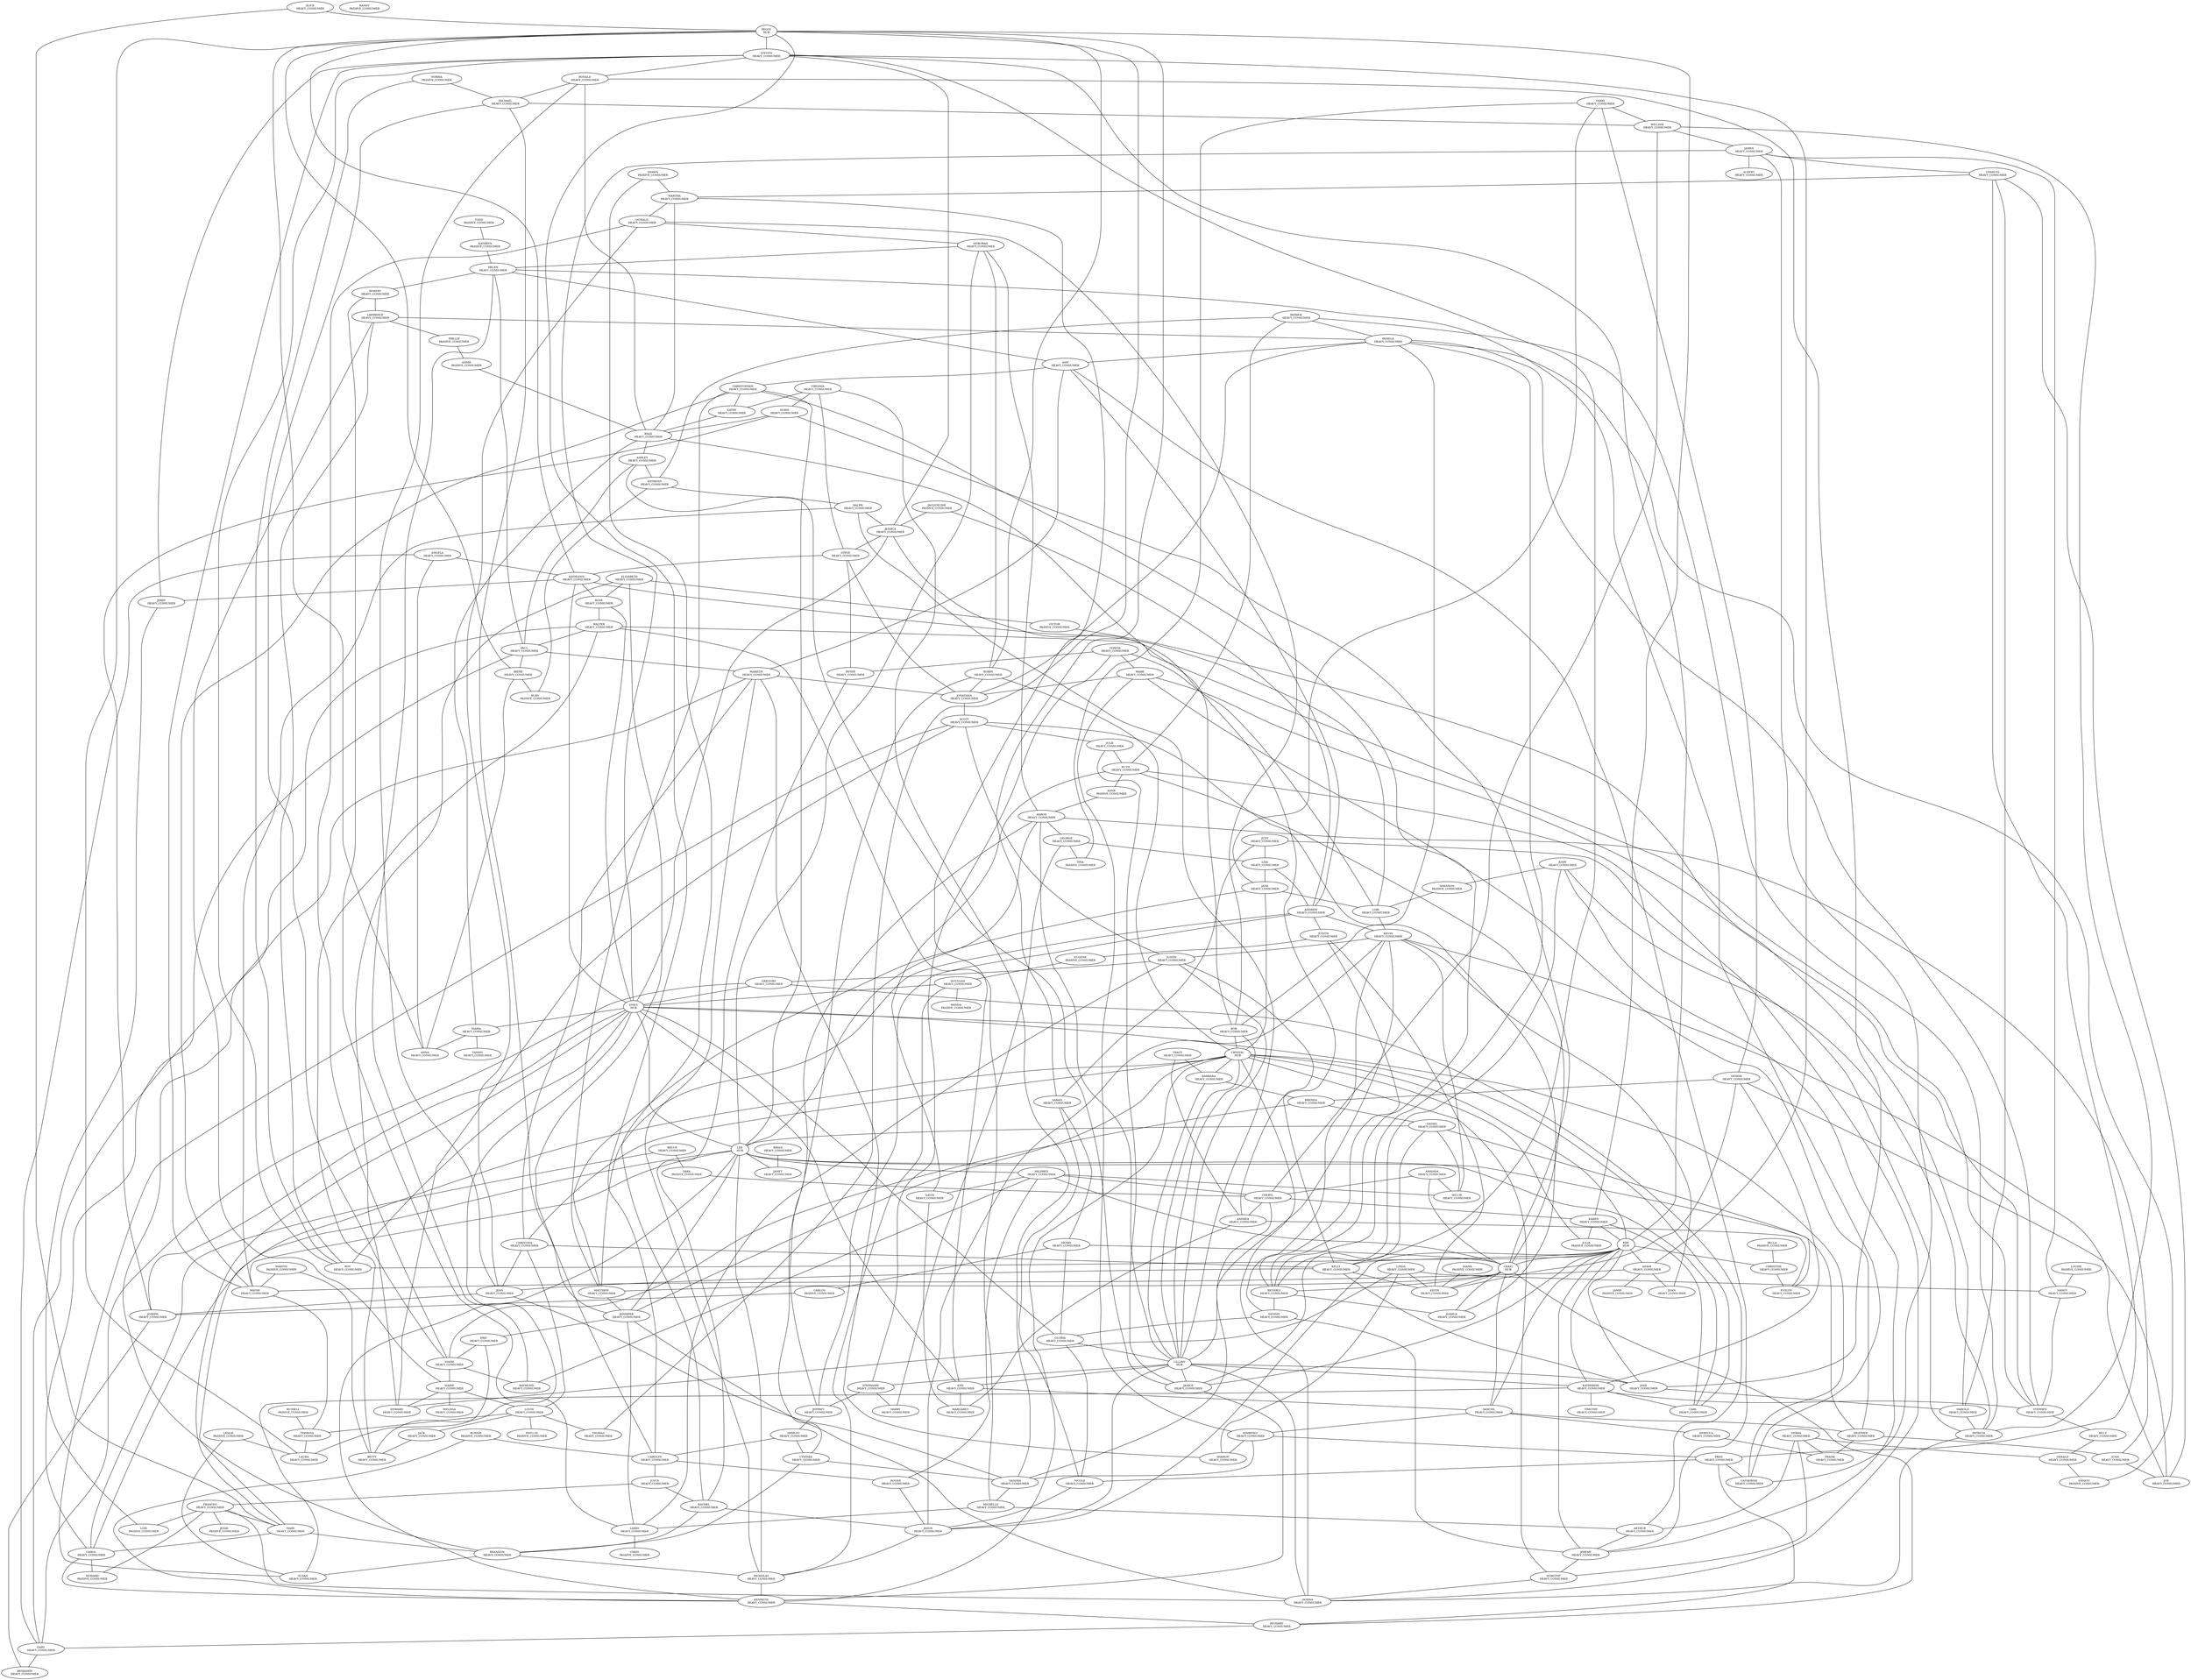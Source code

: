 // Template
graph {
	overlap=false splines=true
	"0xC7930474B9" [label="ALICE
HEAVY_CONSUMER" fontsize=8]
	"0xA902C9BDD2" [label="BOB
HEAVY_CONSUMER" fontsize=8]
	"0x6292CD200B" [label="CAROL
HEAVY_CONSUMER" fontsize=8]
	"0xCFA41E540F" [label="JAMES
HEAVY_CONSUMER" fontsize=8]
	"0x1A8C1D7D81" [label="JOHN
HEAVY_CONSUMER" fontsize=8]
	"0x9063F56FA1" [label="ROBERT
HEAVY_CONSUMER" fontsize=8]
	"0xF3F9A89301" [label="MICHAEL
HEAVY_CONSUMER" fontsize=8]
	"0x74C7F23AC7" [label="MARY
HEAVY_CONSUMER" fontsize=8]
	"0x3D883E36D5" [label="WILLIAM
HEAVY_CONSUMER" fontsize=8]
	"0xA9AEBF2BB8" [label="DAVID
HEAVY_CONSUMER" fontsize=8]
	"0x35575DD141" [label="RICHARD
HEAVY_CONSUMER" fontsize=8]
	"0x671EAA1DB5" [label="CHARLES
HEAVY_CONSUMER" fontsize=8]
	"0x0060B43F88" [label="JOSEPH
HEAVY_CONSUMER" fontsize=8]
	"0x68CD2988FC" [label="THOMAS
HEAVY_CONSUMER" fontsize=8]
	"0xEC9F58AF12" [label="PATRICIA
HEAVY_CONSUMER" fontsize=8]
	"0x05DD655A9F" [label="CHRISTOPHER
HEAVY_CONSUMER" fontsize=8]
	"0xCCE61790B4" [label="LINDA
HEAVY_CONSUMER" fontsize=8]
	"0xC9907FB605" [label="BARBARA
HEAVY_CONSUMER" fontsize=8]
	"0x9C4A4CCA83" [label="DANIEL
HEAVY_CONSUMER" fontsize=8]
	"0x33449723F9" [label="PAUL
HEAVY_CONSUMER" fontsize=8]
	"0x442FF5FA3A" [label="MARK
HEAVY_CONSUMER" fontsize=8]
	"0xC622FEFAD4" [label="ELIZABETH
HEAVY_CONSUMER" fontsize=8]
	"0xD15155676B" [label="DONALD
HEAVY_CONSUMER" fontsize=8]
	"0xAB1D2A7932" [label="JENNIFER
HEAVY_CONSUMER" fontsize=8]
	"0x7B09854DDA" [label="GEORGE
HEAVY_CONSUMER" fontsize=8]
	"0x8F277E6323" [label="MARIA
HEAVY_CONSUMER" fontsize=8]
	"0x0471DCD6EC" [label="KENNETH
HEAVY_CONSUMER" fontsize=8]
	"0x5E95ED406D" [label="SUSAN
HEAVY_CONSUMER" fontsize=8]
	"0x8629A4F813" [label="STEVEN
HEAVY_CONSUMER" fontsize=8]
	"0x3ABD9F749D" [label="EDWARD
HEAVY_CONSUMER" fontsize=8]
	"0xFA2BB1B799" [label="MARGARET
HEAVY_CONSUMER" fontsize=8]
	"0x30EC4A3E1D" [label="BRIAN
HEAVY_CONSUMER" fontsize=8]
	"0x3F11723308" [label="RONALD
HEAVY_CONSUMER" fontsize=8]
	"0x7551FAF861" [label="DOROTHY
HEAVY_CONSUMER" fontsize=8]
	"0xB34B23D397" [label="ANTHONY
HEAVY_CONSUMER" fontsize=8]
	"0x98905C7973" [label="LISA
HEAVY_CONSUMER" fontsize=8]
	"0x3656F35F3E" [label="KEVIN
HEAVY_CONSUMER" fontsize=8]
	"0x19E7F66542" [label="NANCY
HEAVY_CONSUMER" fontsize=8]
	"0x5A88F8D0EE" [label="KAREN
HEAVY_CONSUMER" fontsize=8]
	"0x3A09227107" [label="BETTY
HEAVY_CONSUMER" fontsize=8]
	"0xBCEFAC749E" [label="HELEN
HEAVY_CONSUMER" fontsize=8]
	"0x6BF570A07E" [label="JASON
HEAVY_CONSUMER" fontsize=8]
	"0xE7AC8E9663" [label="MATTHEW
HEAVY_CONSUMER" fontsize=8]
	"0x641CD4C7D7" [label="GARY
HEAVY_CONSUMER" fontsize=8]
	"0xA31606C987" [label="TIMOTHY
HEAVY_CONSUMER" fontsize=8]
	"0x55C2AE0FD8" [label="SANDRA
HEAVY_CONSUMER" fontsize=8]
	"0x5B1484B848" [label="JOSE
HEAVY_CONSUMER" fontsize=8]
	"0x999F418333" [label="LARRY
HEAVY_CONSUMER" fontsize=8]
	"0xBE7A88473E" [label="JEFFREY
HEAVY_CONSUMER" fontsize=8]
	"0x7D7A1A1CD0" [label="FRANK
HEAVY_CONSUMER" fontsize=8]
	"0xAD598C51C0" [label="DONNA
HEAVY_CONSUMER" fontsize=8]
	"0xE928B6A24E" [label="RUTH
HEAVY_CONSUMER" fontsize=8]
	"0x557BBA369F" [label="SCOTT
HEAVY_CONSUMER" fontsize=8]
	"0x60FDDC0697" [label="ERIC
HEAVY_CONSUMER" fontsize=8]
	"0xAE77361E44" [label="STEPHEN
HEAVY_CONSUMER" fontsize=8]
	"0x7747C0F9DC" [label="ANDREW
HEAVY_CONSUMER" fontsize=8]
	"0x85D1855FA8" [label="SHARON
HEAVY_CONSUMER" fontsize=8]
	"0xC8F0BA8AB4" [label="MICHELLE
HEAVY_CONSUMER" fontsize=8]
	"0x2CA5DCAD4E" [label="LAURA
HEAVY_CONSUMER" fontsize=8]
	"0x4B09DAC00E" [label="SARAH
HEAVY_CONSUMER" fontsize=8]
	"0x0C17709D61" [label="KIMBERLY
HEAVY_CONSUMER" fontsize=8]
	"0x646ED585AB" [label="DEBORAH
HEAVY_CONSUMER" fontsize=8]
	"0xF95EFADAC3" [label="JESSICA
HEAVY_CONSUMER" fontsize=8]
	"0x9C7334FA7A" [label="RAYMOND
HEAVY_CONSUMER" fontsize=8]
	"0xFEAB0A7C20" [label="SHIRLEY
HEAVY_CONSUMER" fontsize=8]
	"0xDB133A63E8" [label="CYNTHIA
HEAVY_CONSUMER" fontsize=8]
	"0xBAC1BFE8A0" [label="ANGELA
HEAVY_CONSUMER" fontsize=8]
	"0x7D1D1947F6" [label="MELISSA
HEAVY_CONSUMER" fontsize=8]
	"0xCB64B06512" [label="BRENDA
HEAVY_CONSUMER" fontsize=8]
	"0x2EFB25EC98" [label="AMY
HEAVY_CONSUMER" fontsize=8]
	"0x41E1F708A5" [label="JERRY
HEAVY_CONSUMER" fontsize=8]
	"0x60C517A92F" [label="GREGORY
HEAVY_CONSUMER" fontsize=8]
	"0x47E209A303" [label="ANNA
HEAVY_CONSUMER" fontsize=8]
	"0x5305D598A5" [label="JOSHUA
HEAVY_CONSUMER" fontsize=8]
	"0x5C8C2444DE" [label="VIRGINIA
HEAVY_CONSUMER" fontsize=8]
	"0x451828B037" [label="REBECCA
HEAVY_CONSUMER" fontsize=8]
	"0x6D0099BC0A" [label="KATHLEEN
HEAVY_CONSUMER" fontsize=8]
	"0xBC4903D9B4" [label="DENNIS
HEAVY_CONSUMER" fontsize=8]
	"0x4D8F4A66EC" [label="PAMELA
HEAVY_CONSUMER" fontsize=8]
	"0x38BEDF1722" [label="MARTHA
HEAVY_CONSUMER" fontsize=8]
	"0xDF9476BEDD" [label="DEBRA
HEAVY_CONSUMER" fontsize=8]
	"0x576122851F" [label="AMANDA
HEAVY_CONSUMER" fontsize=8]
	"0xF40B46433F" [label="WALTER
HEAVY_CONSUMER" fontsize=8]
	"0x5DE542B173" [label="STEPHANIE
HEAVY_CONSUMER" fontsize=8]
	"0xC7B9E802F2" [label="WILLIE
HEAVY_CONSUMER" fontsize=8]
	"0x26A831BCF6" [label="PATRICK
HEAVY_CONSUMER" fontsize=8]
	"0x227EB8D182" [label="TERRY
HEAVY_CONSUMER" fontsize=8]
	"0x8839BBE6D5" [label="CAROLYN
HEAVY_CONSUMER" fontsize=8]
	"0xDAA0352F6B" [label="PETER
HEAVY_CONSUMER" fontsize=8]
	"0x2483146D8C" [label="CHRISTINE
HEAVY_CONSUMER" fontsize=8]
	"0x7E278833B1" [label="MARIE
HEAVY_CONSUMER" fontsize=8]
	"0x68A3E94766" [label="JANET
HEAVY_CONSUMER" fontsize=8]
	"0xCDFD4E7A37" [label="FRANCES
HEAVY_CONSUMER" fontsize=8]
	"0xEA698B4A3E" [label="CATHERINE
HEAVY_CONSUMER" fontsize=8]
	"0xDF59995F1D" [label="HAROLD
HEAVY_CONSUMER" fontsize=8]
	"0xC9D52D7D67" [label="HENRY
HEAVY_CONSUMER" fontsize=8]
	"0x1C25611FFE" [label="DOUGLAS
HEAVY_CONSUMER" fontsize=8]
	"0x7D569FC53E" [label="JOYCE
HEAVY_CONSUMER" fontsize=8]
	"0x7DBA1B2F9B" [label="ANN
HEAVY_CONSUMER" fontsize=8]
	"0x73EBBCC02D" [label="DIANE
HEAVY_CONSUMER" fontsize=8]
	"0xA6F36DFD56" [label="JEAN
HEAVY_CONSUMER" fontsize=8]
	"0x1AAD7CF045" [label="JULIE
HEAVY_CONSUMER" fontsize=8]
	"0x877E28F50F" [label="CARL
HEAVY_CONSUMER" fontsize=8]
	"0x639DA39EB9" [label="KELLY
HEAVY_CONSUMER" fontsize=8]
	"0x2EB59BB322" [label="HEATHER
HEAVY_CONSUMER" fontsize=8]
	"0x9840F9ADC7" [label="ARTHUR
HEAVY_CONSUMER" fontsize=8]
	"0x97AC7320D3" [label="TERESA
HEAVY_CONSUMER" fontsize=8]
	"0xBBD70304E7" [label="GLORIA
HEAVY_CONSUMER" fontsize=8]
	"0x95F10356B9" [label="DORIS
HEAVY_CONSUMER" fontsize=8]
	"0x24055D43D4" [label="RYAN
HEAVY_CONSUMER" fontsize=8]
	"0xD74A7B21E0" [label="JOE
HEAVY_CONSUMER" fontsize=8]
	"0x8BBBA0919F" [label="ROGER
HEAVY_CONSUMER" fontsize=8]
	"0x57201C03CA" [label="EVELYN
HEAVY_CONSUMER" fontsize=8]
	"0x501E75F52D" [label="JUAN
HEAVY_CONSUMER" fontsize=8]
	"0xA3853BA8FD" [label="ASHLEY
HEAVY_CONSUMER" fontsize=8]
	"0xB2D64B746B" [label="JACK
HEAVY_CONSUMER" fontsize=8]
	"0x0BF524ABEE" [label="CHERYL
HEAVY_CONSUMER" fontsize=8]
	"0xB27C6F431F" [label="ALBERT
HEAVY_CONSUMER" fontsize=8]
	"0xD965E50AD3" [label="JOAN
HEAVY_CONSUMER" fontsize=8]
	"0x5460F63F86" [label="MILDRED
HEAVY_CONSUMER" fontsize=8]
	"0xBA503A954C" [label="KATHERINE
HEAVY_CONSUMER" fontsize=8]
	"0x305EAE7C93" [label="JUSTIN
HEAVY_CONSUMER" fontsize=8]
	"0x9E7F1F1CFF" [label="JONATHAN
HEAVY_CONSUMER" fontsize=8]
	"0x850E2AB511" [label="GERALD
HEAVY_CONSUMER" fontsize=8]
	"0xF1E97BBD0F" [label="KEITH
HEAVY_CONSUMER" fontsize=8]
	"0xE4A905A449" [label="SAMUEL
HEAVY_CONSUMER" fontsize=8]
	"0x374CCBA7B7" [label="JUDITH
HEAVY_CONSUMER" fontsize=8]
	"0xFD0AB53455" [label="ROSE
HEAVY_CONSUMER" fontsize=8]
	"0x747CF799EC" [label="JANICE
HEAVY_CONSUMER" fontsize=8]
	"0x9941F0C54F" [label="LAWRENCE
HEAVY_CONSUMER" fontsize=8]
	"0x16E864B44E" [label="RALPH
HEAVY_CONSUMER" fontsize=8]
	"0xA4BEE84029" [label="NICOLE
HEAVY_CONSUMER" fontsize=8]
	"0x61179B0A4F" [label="JUDY
HEAVY_CONSUMER" fontsize=8]
	"0xC92037535B" [label="NICHOLAS
HEAVY_CONSUMER" fontsize=8]
	"0xE950546ACF" [label="CHRISTINA
HEAVY_CONSUMER" fontsize=8]
	"0x17FC52B92A" [label="ROY
HEAVY_CONSUMER" fontsize=8]
	"0xF6A4798414" [label="KATHY
HEAVY_CONSUMER" fontsize=8]
	"0x8F6DC6F590" [label="THERESA
HEAVY_CONSUMER" fontsize=8]
	"0x6149D819E1" [label="BENJAMIN
HEAVY_CONSUMER" fontsize=8]
	"0xBFFD2495F6" [label="BEVERLY
HEAVY_CONSUMER" fontsize=8]
	"0x614D08C491" [label="DENISE
HEAVY_CONSUMER" fontsize=8]
	"0x4BF582DC00" [label="BRUCE
HEAVY_CONSUMER" fontsize=8]
	"0x900D31672E" [label="BRANDON
HEAVY_CONSUMER" fontsize=8]
	"0x282E98A5FF" [label="ADAM
HEAVY_CONSUMER" fontsize=8]
	"0x7AAB2615C6" [label="TAMMY
HEAVY_CONSUMER" fontsize=8]
	"0xB3FF148EF8" [label="IRENE
HEAVY_CONSUMER" fontsize=8]
	"0x23F8DB457C" [label="FRED
HEAVY_CONSUMER" fontsize=8]
	"0x9F1935EB05" [label="BILLY
HEAVY_CONSUMER" fontsize=8]
	"0xED4AC67AF3" [label="HARRY
HEAVY_CONSUMER" fontsize=8]
	"0x18878CAD2D" [label="JANE
HEAVY_CONSUMER" fontsize=8]
	"0xB9E10633D7" [label="WAYNE
HEAVY_CONSUMER" fontsize=8]
	"0x0E2D040337" [label="LOUIS
HEAVY_CONSUMER" fontsize=8]
	"0x9F94A1C83F" [label="LORI
HEAVY_CONSUMER" fontsize=8]
	"0x240000D71A" [label="STEVE
HEAVY_CONSUMER" fontsize=8]
	"0xB523D7AFD1" [label="TRACY
HEAVY_CONSUMER" fontsize=8]
	"0xCA54DB58AE" [label="JEREMY
HEAVY_CONSUMER" fontsize=8]
	"0x1FCA8A79E7" [label="RACHEL
HEAVY_CONSUMER" fontsize=8]
	"0xD57A468635" [label="ANDREA
HEAVY_CONSUMER" fontsize=8]
	"0xA4350AB363" [label="AARON
HEAVY_CONSUMER" fontsize=8]
	"0x54128CC20A" [label="MARILYN
HEAVY_CONSUMER" fontsize=8]
	"0x980FE769DE" [label="ROBIN
HEAVY_CONSUMER" fontsize=8]
	"0x1698C1356B" [label="RANDY
PASSIVE_CONSUMER" fontsize=8]
	"0x02059A46BB" [label="LESLIE
PASSIVE_CONSUMER" fontsize=8]
	"0xB0EDDC4671" [label="KATHRYN
PASSIVE_CONSUMER" fontsize=8]
	"0xD74CA899B4" [label="EUGENE
PASSIVE_CONSUMER" fontsize=8]
	"0x8766FFFDA5" [label="HOWARD
PASSIVE_CONSUMER" fontsize=8]
	"0x6BB4686A7F" [label="CARLOS
PASSIVE_CONSUMER" fontsize=8]
	"0xC929B6F791" [label="SARA
PASSIVE_CONSUMER" fontsize=8]
	"0xF035AF8D75" [label="LOUISE
PASSIVE_CONSUMER" fontsize=8]
	"0xBE4DDE6147" [label="JACQUELINE
PASSIVE_CONSUMER" fontsize=8]
	"0x6B9D9B18D2" [label="ANNE
PASSIVE_CONSUMER" fontsize=8]
	"0xB5E203E222" [label="WANDA
PASSIVE_CONSUMER" fontsize=8]
	"0xFFDF579A78" [label="RUSSELL
PASSIVE_CONSUMER" fontsize=8]
	"0xBB1882D6F4" [label="SHAWN
PASSIVE_CONSUMER" fontsize=8]
	"0xA017540C7A" [label="VICTOR
PASSIVE_CONSUMER" fontsize=8]
	"0x0908B4DDFF" [label="JULIA
PASSIVE_CONSUMER" fontsize=8]
	"0x1AC06D640B" [label="BONNIE
PASSIVE_CONSUMER" fontsize=8]
	"0x7CD1AB305C" [label="RUBY
PASSIVE_CONSUMER" fontsize=8]
	"0x33CE376D52" [label="CHRIS
PASSIVE_CONSUMER" fontsize=8]
	"0x2D8AF379F9" [label="TINA
PASSIVE_CONSUMER" fontsize=8]
	"0x2F1FFD925B" [label="LOIS
PASSIVE_CONSUMER" fontsize=8]
	"0xC2B8EBC380" [label="PHYLLIS
PASSIVE_CONSUMER" fontsize=8]
	"0x6885FB239E" [label="JAMIE
PASSIVE_CONSUMER" fontsize=8]
	"0xE1D2100A97" [label="NORMA
PASSIVE_CONSUMER" fontsize=8]
	"0x22EDED9C37" [label="MARTIN
PASSIVE_CONSUMER" fontsize=8]
	"0x247632172E" [label="PAULA
PASSIVE_CONSUMER" fontsize=8]
	"0x6F5D67C865" [label="JESSE
PASSIVE_CONSUMER" fontsize=8]
	"0xF7CC6695D5" [label="DIANA
PASSIVE_CONSUMER" fontsize=8]
	"0x8F7B820A99" [label="ANNIE
PASSIVE_CONSUMER" fontsize=8]
	"0x924FCEB472" [label="SHANNON
PASSIVE_CONSUMER" fontsize=8]
	"0x613F456BD7" [label="ERNEST
PASSIVE_CONSUMER" fontsize=8]
	"0x32607592A9" [label="TODD
PASSIVE_CONSUMER" fontsize=8]
	"0x54C0253D25" [label="PHILLIP
PASSIVE_CONSUMER" fontsize=8]
	"0xB02F672E86" [label="LEE
HUB" fontsize=8]
	"0xC239C629B8" [label="LILLIAN
HUB" fontsize=8]
	"0x16EFAB99CC" [label="PEGGY
HUB" fontsize=8]
	"0x3975666AAB" [label="EMILY
HUB" fontsize=8]
	"0x0166463138" [label="CRYSTAL
HUB" fontsize=8]
	"0x6711EAB875" [label="KIM
HUB" fontsize=8]
	"0xC06AFEEB25" [label="CRAIG
HUB" fontsize=8]
	"0xFFDF579A78" -- "0x8F6DC6F590"
	"0x999F418333" -- "0x33CE376D52"
	"0x97AC7320D3" -- "0x5DE542B173"
	"0x4BF582DC00" -- "0xC929B6F791"
	"0xB3FF148EF8" -- "0x47E209A303"
	"0xA3853BA8FD" -- "0x747CF799EC"
	"0xA902C9BDD2" -- "0xD15155676B"
	"0x18878CAD2D" -- "0x9F94A1C83F"
	"0xC622FEFAD4" -- "0xA017540C7A"
	"0x3F11723308" -- "0x5B1484B848"
	"0x38BEDF1722" -- "0xD15155676B"
	"0x73EBBCC02D" -- "0xD15155676B"
	"0x240000D71A" -- "0x6D0099BC0A"
	"0x0060B43F88" -- "0x6149D819E1"
	"0x5DE542B173" -- "0xBE7A88473E"
	"0x7747C0F9DC" -- "0x3656F35F3E"
	"0x97AC7320D3" -- "0x9F94A1C83F"
	"0xBAC1BFE8A0" -- "0x47E209A303"
	"0x5A88F8D0EE" -- "0x16EFAB99CC"
	"0x1FCA8A79E7" -- "0x900D31672E"
	"0xCA54DB58AE" -- "0x2EFB25EC98"
	"0xE7AC8E9663" -- "0x05DD655A9F"
	"0xE950546ACF" -- "0xA6F36DFD56"
	"0x6D0099BC0A" -- "0x41E1F708A5"
	"0xD57A468635" -- "0xFA2BB1B799"
	"0x0E2D040337" -- "0xC2B8EBC380"
	"0x4D8F4A66EC" -- "0x2EFB25EC98"
	"0xCDFD4E7A37" -- "0x2F1FFD925B"
	"0xBE7A88473E" -- "0xFEAB0A7C20"
	"0xF3F9A89301" -- "0x3D883E36D5"
	"0x7DBA1B2F9B" -- "0xFA2BB1B799"
	"0x641CD4C7D7" -- "0x6149D819E1"
	"0xA902C9BDD2" -- "0x24055D43D4"
	"0x26A831BCF6" -- "0xB34B23D397"
	"0x73EBBCC02D" -- "0xF3F9A89301"
	"0xCDFD4E7A37" -- "0x74C7F23AC7"
	"0xB3FF148EF8" -- "0x7CD1AB305C"
	"0xBFFD2495F6" -- "0x5305D598A5"
	"0xC06AFEEB25" -- "0x35575DD141"
	"0xD74CA899B4" -- "0x1C25611FFE"
	"0xC8F0BA8AB4" -- "0x9840F9ADC7"
	"0x0C17709D61" -- "0x23F8DB457C"
	"0x1A8C1D7D81" -- "0xCA54DB58AE"
	"0x5A88F8D0EE" -- "0x0908B4DDFF"
	"0x18878CAD2D" -- "0x0166463138"
	"0xCFA41E540F" -- "0xB27C6F431F"
	"0xA902C9BDD2" -- "0x4D8F4A66EC"
	"0xA9AEBF2BB8" -- "0xFA2BB1B799"
	"0x68CD2988FC" -- "0x16EFAB99CC"
	"0xCDFD4E7A37" -- "0xAD598C51C0"
	"0x3D883E36D5" -- "0xCFA41E540F"
	"0xED4AC67AF3" -- "0x7B09854DDA"
	"0xB02F672E86" -- "0x68A3E94766"
	"0x9063F56FA1" -- "0x999F418333"
	"0x22EDED9C37" -- "0xB9E10633D7"
	"0x4B09DAC00E" -- "0xC9D52D7D67"
	"0xCCE61790B4" -- "0x3ABD9F749D"
	"0xCFA41E540F" -- "0x671EAA1DB5"
	"0x9941F0C54F" -- "0x54C0253D25"
	"0x74C7F23AC7" -- "0x900D31672E"
	"0xC7930474B9" -- "0x16EFAB99CC"
	"0x2483146D8C" -- "0x57201C03CA"
	"0x16E864B44E" -- "0xF95EFADAC3"
	"0xC9D52D7D67" -- "0x6BB4686A7F"
	"0x4BF582DC00" -- "0x6292CD200B"
	"0xD15155676B" -- "0x646ED585AB"
	"0xF40B46433F" -- "0xAE77361E44"
	"0x55C2AE0FD8" -- "0xC8F0BA8AB4"
	"0x16EFAB99CC" -- "0xB3FF148EF8"
	"0x900D31672E" -- "0x5E95ED406D"
	"0x61179B0A4F" -- "0x4B09DAC00E"
	"0x26A831BCF6" -- "0xEC9F58AF12"
	"0xBA503A954C" -- "0x877E28F50F"
	"0x7E278833B1" -- "0x9941F0C54F"
	"0xF40B46433F" -- "0x900D31672E"
	"0xAB1D2A7932" -- "0x60FDDC0697"
	"0x61179B0A4F" -- "0x98905C7973"
	"0x557BBA369F" -- "0x5E95ED406D"
	"0x0E2D040337" -- "0xB2D64B746B"
	"0xE1D2100A97" -- "0x17FC52B92A"
	"0x0E2D040337" -- "0x68CD2988FC"
	"0xCDFD4E7A37" -- "0x6F5D67C865"
	"0x374CCBA7B7" -- "0xF1E97BBD0F"
	"0x74C7F23AC7" -- "0xC7930474B9"
	"0x8F277E6323" -- "0x7AAB2615C6"
	"0x22EDED9C37" -- "0x3A09227107"
	"0xC622FEFAD4" -- "0x8839BBE6D5"
	"0x60FDDC0697" -- "0x2CA5DCAD4E"
	"0xCDFD4E7A37" -- "0x8766FFFDA5"
	"0xDF9476BEDD" -- "0x850E2AB511"
	"0xF035AF8D75" -- "0x19E7F66542"
	"0xBA503A954C" -- "0x5E95ED406D"
	"0x5C8C2444DE" -- "0x55C2AE0FD8"
	"0xE1D2100A97" -- "0xF3F9A89301"
	"0x7B09854DDA" -- "0x98905C7973"
	"0xC622FEFAD4" -- "0x3ABD9F749D"
	"0xC8F0BA8AB4" -- "0x999F418333"
	"0x1C25611FFE" -- "0xB5E203E222"
	"0x576122851F" -- "0xC7B9E802F2"
	"0x98905C7973" -- "0x7747C0F9DC"
	"0x74C7F23AC7" -- "0x6292CD200B"
	"0x227EB8D182" -- "0x2D8AF379F9"
	"0x38BEDF1722" -- "0x24055D43D4"
	"0x924FCEB472" -- "0x9F94A1C83F"
	"0xDB133A63E8" -- "0x900D31672E"
	"0x98905C7973" -- "0x18878CAD2D"
	"0x6BF570A07E" -- "0xC92037535B"
	"0x30EC4A3E1D" -- "0x68A3E94766"
	"0x557BBA369F" -- "0x3ABD9F749D"
	"0x641CD4C7D7" -- "0x54128CC20A"
	"0x9E7F1F1CFF" -- "0x240000D71A"
	"0x7CD1AB305C" -- "0xB34B23D397"
	"0x73EBBCC02D" -- "0x9C7334FA7A"
	"0xC9907FB605" -- "0xCB64B06512"
	"0x671EAA1DB5" -- "0x38BEDF1722"
	"0x671EAA1DB5" -- "0xD74A7B21E0"
	"0xC8F0BA8AB4" -- "0xF40B46433F"
	"0xA017540C7A" -- "0xDF59995F1D"
	"0x9941F0C54F" -- "0x4D8F4A66EC"
	"0x55C2AE0FD8" -- "0x0BF524ABEE"
	"0x26A831BCF6" -- "0xE928B6A24E"
	"0x02059A46BB" -- "0x2CA5DCAD4E"
	"0x3656F35F3E" -- "0xD965E50AD3"
	"0x1FCA8A79E7" -- "0x6BF570A07E"
	"0xF3F9A89301" -- "0xAB1D2A7932"
	"0x60C517A92F" -- "0x3975666AAB"
	"0x6D0099BC0A" -- "0x9F94A1C83F"
	"0xC92037535B" -- "0x54128CC20A"
	"0x02059A46BB" -- "0x5E95ED406D"
	"0x5A88F8D0EE" -- "0x6711EAB875"
	"0xC622FEFAD4" -- "0xFD0AB53455"
	"0x4B09DAC00E" -- "0xA4BEE84029"
	"0x1C25611FFE" -- "0x3975666AAB"
	"0xCB64B06512" -- "0x9C4A4CCA83"
	"0x8629A4F813" -- "0x3F11723308"
	"0x7747C0F9DC" -- "0x374CCBA7B7"
	"0x32607592A9" -- "0xB0EDDC4671"
	"0xF7CC6695D5" -- "0xF1E97BBD0F"
	"0x5A88F8D0EE" -- "0x877E28F50F"
	"0xBCEFAC749E" -- "0x9063F56FA1"
	"0x7B09854DDA" -- "0x2D8AF379F9"
	"0x0E2D040337" -- "0x8F6DC6F590"
	"0xE950546ACF" -- "0x0E2D040337"
	"0xA6F36DFD56" -- "0x55C2AE0FD8"
	"0x305EAE7C93" -- "0x999F418333"
	"0x613F456BD7" -- "0x4D8F4A66EC"
	"0x8F277E6323" -- "0x47E209A303"
	"0x8F7B820A99" -- "0x24055D43D4"
	"0xEC9F58AF12" -- "0x3D883E36D5"
	"0x1AC06D640B" -- "0x8839BBE6D5"
	"0xEC9F58AF12" -- "0xAD598C51C0"
	"0x0BF524ABEE" -- "0x3D883E36D5"
	"0x9063F56FA1" -- "0x9941F0C54F"
	"0x95F10356B9" -- "0x0060B43F88"
	"0x74C7F23AC7" -- "0x0166463138"
	"0xBB1882D6F4" -- "0x1FCA8A79E7"
	"0x1AC06D640B" -- "0x0471DCD6EC"
	"0xAB1D2A7932" -- "0x999F418333"
	"0x35575DD141" -- "0x641CD4C7D7"
	"0x24055D43D4" -- "0x8F277E6323"
	"0xDF9476BEDD" -- "0x7551FAF861"
	"0xCA54DB58AE" -- "0x7551FAF861"
	"0x6292CD200B" -- "0x33449723F9"
	"0x0C17709D61" -- "0x55C2AE0FD8"
	"0xA4350AB363" -- "0x646ED585AB"
	"0xBFFD2495F6" -- "0x05DD655A9F"
	"0x57201C03CA" -- "0x9C4A4CCA83"
	"0x3975666AAB" -- "0x8F277E6323"
	"0x8F6DC6F590" -- "0x2CA5DCAD4E"
	"0x641CD4C7D7" -- "0x60C517A92F"
	"0x747CF799EC" -- "0x9C4A4CCA83"
	"0x54C0253D25" -- "0x8F7B820A99"
	"0x374CCBA7B7" -- "0xD74CA899B4"
	"0x0C17709D61" -- "0x85D1855FA8"
	"0xC9D52D7D67" -- "0xBBD70304E7"
	"0x9840F9ADC7" -- "0x60C517A92F"
	"0xC929B6F791" -- "0x0BF524ABEE"
	"0x247632172E" -- "0x2483146D8C"
	"0xBAC1BFE8A0" -- "0x641CD4C7D7"
	"0x282E98A5FF" -- "0xD965E50AD3"
	"0xB02F672E86" -- "0x05DD655A9F"
	"0xA6F36DFD56" -- "0x0060B43F88"
	"0x0166463138" -- "0x0908B4DDFF"
	"0xF6A4798414" -- "0x24055D43D4"
	"0x900D31672E" -- "0xC92037535B"
	"0x54128CC20A" -- "0x9E7F1F1CFF"
	"0x9C4A4CCA83" -- "0xC7B9E802F2"
	"0xDF59995F1D" -- "0xEC9F58AF12"
	"0xC7B9E802F2" -- "0x3656F35F3E"
	"0xBBD70304E7" -- "0xA4BEE84029"
	"0x0BF524ABEE" -- "0xD57A468635"
	"0x240000D71A" -- "0xDAA0352F6B"
	"0x24055D43D4" -- "0x3F11723308"
	"0xBE7A88473E" -- "0x7747C0F9DC"
	"0x639DA39EB9" -- "0x5B1484B848"
	"0x1AAD7CF045" -- "0x747CF799EC"
	"0x2EFB25EC98" -- "0x54128CC20A"
	"0x60FDDC0697" -- "0x73EBBCC02D"
	"0xAB1D2A7932" -- "0xB02F672E86"
	"0x6B9D9B18D2" -- "0xA4350AB363"
	"0xB02F672E86" -- "0xA4350AB363"
	"0x557BBA369F" -- "0x5305D598A5"
	"0xB02F672E86" -- "0x0471DCD6EC"
	"0x7DBA1B2F9B" -- "0x38BEDF1722"
	"0x8629A4F813" -- "0x41E1F708A5"
	"0xC239C629B8" -- "0x0166463138"
	"0x18878CAD2D" -- "0xE7AC8E9663"
	"0x3F11723308" -- "0xF3F9A89301"
	"0x614D08C491" -- "0xCB64B06512"
	"0x282E98A5FF" -- "0x6885FB239E"
	"0x639DA39EB9" -- "0xF1E97BBD0F"
	"0x2EB59BB322" -- "0x7D7A1A1CD0"
	"0x7DBA1B2F9B" -- "0xE4A905A449"
	"0x7E278833B1" -- "0x3ABD9F749D"
	"0xE928B6A24E" -- "0x6B9D9B18D2"
	"0xCFA41E540F" -- "0x19E7F66542"
	"0xD57A468635" -- "0xF95EFADAC3"
	"0x305EAE7C93" -- "0x557BBA369F"
	"0x54128CC20A" -- "0xE950546ACF"
	"0xFEAB0A7C20" -- "0xDB133A63E8"
	"0x1C25611FFE" -- "0xC92037535B"
	"0xC92037535B" -- "0x0471DCD6EC"
	"0xE7AC8E9663" -- "0xAB1D2A7932"
	"0xB9E10633D7" -- "0xB02F672E86"
	"0x9F1935EB05" -- "0x850E2AB511"
	"0x6292CD200B" -- "0x0471DCD6EC"
	"0x7E278833B1" -- "0x0E2D040337"
	"0x0BF524ABEE" -- "0x5A88F8D0EE"
	"0xD57A468635" -- "0x57201C03CA"
	"0xB9E10633D7" -- "0x8F6DC6F590"
	"0x6711EAB875" -- "0x2483146D8C"
	"0x1AAD7CF045" -- "0xE928B6A24E"
	"0x6711EAB875" -- "0x282E98A5FF"
	"0x6292CD200B" -- "0x8766FFFDA5"
	"0x451828B037" -- "0x7D7A1A1CD0"
	"0xBA503A954C" -- "0xA31606C987"
	"0x6BB4686A7F" -- "0x0060B43F88"
	"0x73EBBCC02D" -- "0x7E278833B1"
	"0x1A8C1D7D81" -- "0xEC9F58AF12"
	"0xAB1D2A7932" -- "0x0166463138"
	"0x19E7F66542" -- "0xAE77361E44"
	"0x1A8C1D7D81" -- "0x924FCEB472"
	"0x1A8C1D7D81" -- "0xBFFD2495F6"
	"0xE928B6A24E" -- "0xA9AEBF2BB8"
	"0x95F10356B9" -- "0x24055D43D4"
	"0x7E278833B1" -- "0x7D1D1947F6"
	"0x850E2AB511" -- "0x613F456BD7"
	"0x227EB8D182" -- "0x18878CAD2D"
	"0xDF59995F1D" -- "0x671EAA1DB5"
	"0x17FC52B92A" -- "0x9941F0C54F"
	"0x671EAA1DB5" -- "0x23F8DB457C"
	"0x3975666AAB" -- "0x74C7F23AC7"
	"0xF95EFADAC3" -- "0x240000D71A"
	"0x282E98A5FF" -- "0x8629A4F813"
	"0x16EFAB99CC" -- "0x4B09DAC00E"
	"0xB523D7AFD1" -- "0xD57A468635"
	"0x05DD655A9F" -- "0xF6A4798414"
	"0x5460F63F86" -- "0xA9AEBF2BB8"
	"0xBAC1BFE8A0" -- "0x6D0099BC0A"
	"0x3975666AAB" -- "0xA902C9BDD2"
	"0xBC4903D9B4" -- "0x3656F35F3E"
	"0xDB133A63E8" -- "0x55C2AE0FD8"
	"0xBCEFAC749E" -- "0x2EFB25EC98"
	"0xFD0AB53455" -- "0xF40B46433F"
	"0x3975666AAB" -- "0xFD0AB53455"
	"0xDF9476BEDD" -- "0x7D7A1A1CD0"
	"0x2EFB25EC98" -- "0x05DD655A9F"
	"0xBE4DDE6147" -- "0x7747C0F9DC"
	"0xCA54DB58AE" -- "0xBC4903D9B4"
	"0x374CCBA7B7" -- "0xBFFD2495F6"
	"0xCFA41E540F" -- "0xEA698B4A3E"
	"0xC9D52D7D67" -- "0xC06AFEEB25"
	"0x97AC7320D3" -- "0xDAA0352F6B"
	"0x0471DCD6EC" -- "0x35575DD141"
	"0xBE4DDE6147" -- "0xF95EFADAC3"
	"0xA3853BA8FD" -- "0xB34B23D397"
	"0x980FE769DE" -- "0xDB133A63E8"
	"0x9840F9ADC7" -- "0xCA54DB58AE"
	"0x24055D43D4" -- "0xA3853BA8FD"
	"0xCCE61790B4" -- "0x85D1855FA8"
	"0x614D08C491" -- "0xF1E97BBD0F"
	"0x73EBBCC02D" -- "0xCB64B06512"
	"0x7D569FC53E" -- "0xCDFD4E7A37"
	"0x3A09227107" -- "0xF40B46433F"
	"0xDF9476BEDD" -- "0x9840F9ADC7"
	"0x7D569FC53E" -- "0x1FCA8A79E7"
	"0x4D8F4A66EC" -- "0xAE77361E44"
	"0x282E98A5FF" -- "0xB9E10633D7"
	"0xA6F36DFD56" -- "0x3F11723308"
	"0xDAA0352F6B" -- "0x1FCA8A79E7"
	"0x305EAE7C93" -- "0x60C517A92F"
	"0x41E1F708A5" -- "0x2F1FFD925B"
	"0x54128CC20A" -- "0x85D1855FA8"
	"0x33449723F9" -- "0x54128CC20A"
	"0xBBD70304E7" -- "0x3975666AAB"
	"0x16EFAB99CC" -- "0x2CA5DCAD4E"
	"0x227EB8D182" -- "0x614D08C491"
	"0x33449723F9" -- "0xB3FF148EF8"
	"0x442FF5FA3A" -- "0xAE77361E44"
	"0xB2D64B746B" -- "0x3A09227107"
	"0xC239C629B8" -- "0x5B1484B848"
	"0xC06AFEEB25" -- "0x5460F63F86"
	"0xC239C629B8" -- "0x305EAE7C93"
	"0xB34B23D397" -- "0x16E864B44E"
	"0x227EB8D182" -- "0x3D883E36D5"
	"0xB9E10633D7" -- "0x16E864B44E"
	"0xA902C9BDD2" -- "0x0166463138"
	"0x6D0099BC0A" -- "0xFD0AB53455"
	"0x7747C0F9DC" -- "0xE7AC8E9663"
	"0xB9E10633D7" -- "0x8629A4F813"
	"0xB0EDDC4671" -- "0xBCEFAC749E"
	"0x614D08C491" -- "0xBA503A954C"
	"0xBA503A954C" -- "0xAE77361E44"
	"0xEA698B4A3E" -- "0x3975666AAB"
	"0xBCEFAC749E" -- "0x33449723F9"
	"0x501E75F52D" -- "0xD74A7B21E0"
	"0xD15155676B" -- "0xA6F36DFD56"
	"0xBBD70304E7" -- "0xC239C629B8"
	"0x557BBA369F" -- "0x1AAD7CF045"
	"0xBFFD2495F6" -- "0xBC4903D9B4"
	"0x23F8DB457C" -- "0xEA698B4A3E"
	"0x9E7F1F1CFF" -- "0x557BBA369F"
	"0x5DE542B173" -- "0xED4AC67AF3"
	"0xBB1882D6F4" -- "0x38BEDF1722"
	"0xB523D7AFD1" -- "0xC9907FB605"
	"0x576122851F" -- "0x0BF524ABEE"
	"0xE928B6A24E" -- "0xAD598C51C0"
	"0x5C8C2444DE" -- "0x240000D71A"
	"0x5C8C2444DE" -- "0x95F10356B9"
	"0x8629A4F813" -- "0xF95EFADAC3"
	"0x97AC7320D3" -- "0x442FF5FA3A"
	"0xCCE61790B4" -- "0xF1E97BBD0F"
	"0x980FE769DE" -- "0x0166463138"
	"0xC239C629B8" -- "0xA902C9BDD2"
	"0xD74A7B21E0" -- "0x3656F35F3E"
	"0xC06AFEEB25" -- "0x5305D598A5"
	"0x5460F63F86" -- "0x9C7334FA7A"
	"0x16EFAB99CC" -- "0x6D0099BC0A"
	"0xC239C629B8" -- "0xAD598C51C0"
	"0x16EFAB99CC" -- "0x980FE769DE"
	"0xE4A905A449" -- "0x2EB59BB322"
	"0x7551FAF861" -- "0x0166463138"
	"0x16EFAB99CC" -- "0x8629A4F813"
	"0x23F8DB457C" -- "0x35575DD141"
	"0x9C7334FA7A" -- "0xBCEFAC749E"
	"0x23F8DB457C" -- "0xA4BEE84029"
	"0xE4A905A449" -- "0x451828B037"
	"0xBFFD2495F6" -- "0x4D8F4A66EC"
	"0x9F94A1C83F" -- "0x3656F35F3E"
	"0x61179B0A4F" -- "0xEC9F58AF12"
	"0x5B1484B848" -- "0xDF59995F1D"
	"0x614D08C491" -- "0xD74A7B21E0"
	"0xAB1D2A7932" -- "0xAD598C51C0"
	"0xA4350AB363" -- "0x7B09854DDA"
	"0x442FF5FA3A" -- "0x0C17709D61"
	"0x3975666AAB" -- "0x17FC52B92A"
	"0x05DD655A9F" -- "0xB9E10633D7"
	"0x646ED585AB" -- "0x980FE769DE"
	"0xB02F672E86" -- "0x646ED585AB"
	"0x17FC52B92A" -- "0x8629A4F813"
	"0x639DA39EB9" -- "0xA6F36DFD56"
	"0xEA698B4A3E" -- "0xBCEFAC749E"
	"0x47E209A303" -- "0x16EFAB99CC"
	"0xCCE61790B4" -- "0x19E7F66542"
	"0xE4A905A449" -- "0x0C17709D61"
	"0xAE77361E44" -- "0x9F1935EB05"
	"0xF40B46433F" -- "0x33449723F9"
	"0x639DA39EB9" -- "0x305EAE7C93"
	"0xE4A905A449" -- "0xC06AFEEB25"
	"0x0166463138" -- "0xE950546ACF"
	"0x8BBBA0919F" -- "0x6BF570A07E"
	"0x6711EAB875" -- "0x17FC52B92A"
	"0xB02F672E86" -- "0x6292CD200B"
	"0x639DA39EB9" -- "0x8629A4F813"
	"0xC239C629B8" -- "0x7DBA1B2F9B"
	"0x0166463138" -- "0x877E28F50F"
	"0x0166463138" -- "0xAD598C51C0"
	"0x7551FAF861" -- "0xAD598C51C0"
	"0x6711EAB875" -- "0x639DA39EB9"
	"0xFEAB0A7C20" -- "0x8839BBE6D5"
	"0x3975666AAB" -- "0x3A09227107"
	"0x6711EAB875" -- "0x5B1484B848"
	"0x0166463138" -- "0xC9907FB605"
	"0x6711EAB875" -- "0xCA54DB58AE"
	"0x2EB59BB322" -- "0x501E75F52D"
	"0xA4350AB363" -- "0x501E75F52D"
	"0x3975666AAB" -- "0x0060B43F88"
	"0x2EFB25EC98" -- "0x7747C0F9DC"
	"0x33449723F9" -- "0xA3853BA8FD"
	"0xC9907FB605" -- "0xC239C629B8"
	"0xA4350AB363" -- "0xC239C629B8"
	"0x5460F63F86" -- "0xC7B9E802F2"
	"0x8839BBE6D5" -- "0x8BBBA0919F"
	"0x16E864B44E" -- "0xC239C629B8"
	"0xE4A905A449" -- "0x6711EAB875"
	"0x3975666AAB" -- "0xF95EFADAC3"
	"0xA4BEE84029" -- "0x6BF570A07E"
	"0xC239C629B8" -- "0x747CF799EC"
	"0xBC4903D9B4" -- "0xBBD70304E7"
	"0x6BF570A07E" -- "0x3656F35F3E"
	"0x6711EAB875" -- "0x8629A4F813"
	"0xE950546ACF" -- "0x639DA39EB9"
	"0x980FE769DE" -- "0x9E7F1F1CFF"
	"0x9E7F1F1CFF" -- "0x4D8F4A66EC"
	"0x3656F35F3E" -- "0x305EAE7C93"
	"0x576122851F" -- "0xC06AFEEB25"
	"0x16EFAB99CC" -- "0x8839BBE6D5"
	"0xC239C629B8" -- "0xBA503A954C"
	"0x5C8C2444DE" -- "0xF6A4798414"
	"0x442FF5FA3A" -- "0x9E7F1F1CFF"
	"0x442FF5FA3A" -- "0x2EB59BB322"
	"0x6711EAB875" -- "0xC06AFEEB25"
	"0x95F10356B9" -- "0xC06AFEEB25"
	"0x0166463138" -- "0x0471DCD6EC"
	"0x3975666AAB" -- "0xB02F672E86"
	"0xC06AFEEB25" -- "0xF1E97BBD0F"
	"0xB02F672E86" -- "0xC92037535B"
	"0x26A831BCF6" -- "0x4D8F4A66EC"
	"0x8BBBA0919F" -- "0x5460F63F86"
	"0xBE7A88473E" -- "0xA4350AB363"
	"0x6711EAB875" -- "0x747CF799EC"
	"0x6711EAB875" -- "0xBA503A954C"
	"0x0166463138" -- "0x6711EAB875"
	"0xC239C629B8" -- "0x5DE542B173"
	"0xB02F672E86" -- "0x2EB59BB322"
	"0xC06AFEEB25" -- "0xBFFD2495F6"
	"0xC239C629B8" -- "0x6BF570A07E"
	"0x747CF799EC" -- "0x0471DCD6EC"
	"0x646ED585AB" -- "0xBCEFAC749E"
	"0x8839BBE6D5" -- "0x7D569FC53E"
	"0xB02F672E86" -- "0x877E28F50F"
	"0x3975666AAB" -- "0x6D0099BC0A"
	"0x9C4A4CCA83" -- "0xB02F672E86"
	"0x6BF570A07E" -- "0x6711EAB875"
	"0xC239C629B8" -- "0x3656F35F3E"
	"0x5460F63F86" -- "0x0BF524ABEE"
	"0x3975666AAB" -- "0xCFA41E540F"
	"0xC06AFEEB25" -- "0xE7AC8E9663"
	"0x3975666AAB" -- "0x7DBA1B2F9B"
	"0xB02F672E86" -- "0x5460F63F86"
	"0xC06AFEEB25" -- "0xE928B6A24E"
}
